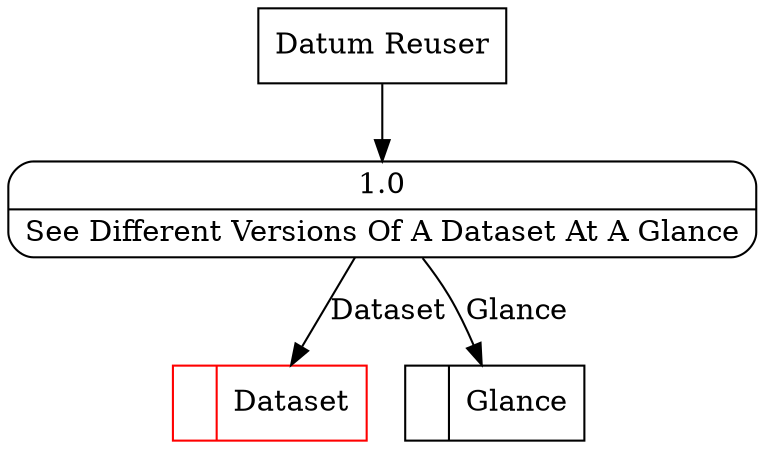 digraph dfd2{ 
node[shape=record]
200 [label="<f0>  |<f1> Dataset " color=red];
201 [label="<f0>  |<f1> Glance " ];
202 [label="Datum Reuser" shape=box];
203 [label="{<f0> 1.0|<f1> See Different Versions Of A Dataset At A Glance }" shape=Mrecord];
202 -> 203
203 -> 200 [label="Dataset"]
203 -> 201 [label="Glance"]
}